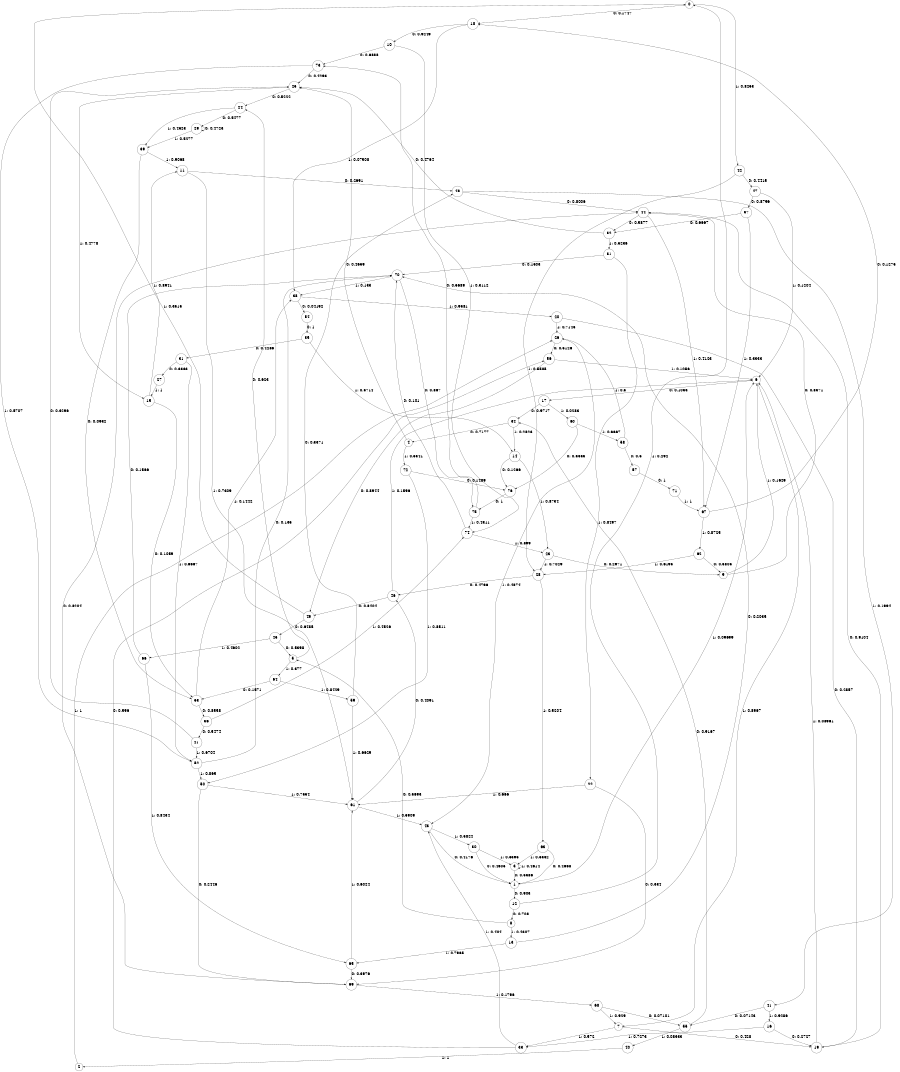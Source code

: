 digraph "ch23faceL9" {
size = "6,8.5";
ratio = "fill";
node [shape = circle];
node [fontsize = 24];
edge [fontsize = 24];
0 -> 18 [label = "0: 0.1747   "];
0 -> 42 [label = "1: 0.8253   "];
1 -> 12 [label = "0: 0.903    "];
1 -> 6 [label = "1: 0.09699  "];
2 -> 26 [label = "1: 1        "];
3 -> 1 [label = "0: 0.5386   "];
3 -> 3 [label = "1: 0.4614   "];
4 -> 25 [label = "0: 0.4659   "];
4 -> 72 [label = "1: 0.5341   "];
5 -> 24 [label = "0: 0.623    "];
5 -> 64 [label = "1: 0.377    "];
6 -> 17 [label = "0: 0.1033   "];
6 -> 7 [label = "1: 0.8967   "];
7 -> 19 [label = "0: 0.428    "];
7 -> 33 [label = "1: 0.572    "];
8 -> 5 [label = "0: 0.5693   "];
8 -> 13 [label = "1: 0.4307   "];
9 -> 44 [label = "0: 0.8371   "];
9 -> 6 [label = "1: 0.1629   "];
10 -> 73 [label = "0: 0.6888   "];
10 -> 74 [label = "1: 0.3112   "];
11 -> 48 [label = "0: 0.2691   "];
11 -> 61 [label = "1: 0.7309   "];
12 -> 8 [label = "0: 0.708    "];
12 -> 0 [label = "1: 0.292    "];
13 -> 70 [label = "0: 0.2035   "];
13 -> 65 [label = "1: 0.7965   "];
14 -> 76 [label = "0: 0.1266   "];
14 -> 23 [label = "1: 0.8734   "];
15 -> 53 [label = "0: 0.1059   "];
15 -> 11 [label = "1: 0.8941   "];
16 -> 19 [label = "0: 0.2727   "];
16 -> 33 [label = "1: 0.7273   "];
17 -> 34 [label = "0: 0.9717   "];
17 -> 60 [label = "1: 0.0283   "];
18 -> 10 [label = "0: 0.9249   "];
18 -> 38 [label = "1: 0.07508  "];
19 -> 44 [label = "0: 0.9104   "];
19 -> 6 [label = "1: 0.08961  "];
20 -> 19 [label = "0: 0.2857   "];
20 -> 26 [label = "1: 0.7143   "];
21 -> 25 [label = "0: 0.3296   "];
21 -> 52 [label = "1: 0.6704   "];
22 -> 69 [label = "0: 0.334    "];
22 -> 61 [label = "1: 0.666    "];
23 -> 9 [label = "0: 0.2971   "];
23 -> 28 [label = "1: 0.7029   "];
24 -> 29 [label = "0: 0.5477   "];
24 -> 39 [label = "1: 0.4523   "];
25 -> 24 [label = "0: 0.5222   "];
25 -> 15 [label = "1: 0.4778   "];
26 -> 56 [label = "0: 0.5126   "];
26 -> 43 [label = "1: 0.4874   "];
27 -> 15 [label = "1: 1        "];
28 -> 46 [label = "0: 0.4796   "];
28 -> 63 [label = "1: 0.5204   "];
29 -> 29 [label = "0: 0.4723   "];
29 -> 39 [label = "1: 0.5277   "];
30 -> 1 [label = "0: 0.4605   "];
30 -> 3 [label = "1: 0.5395   "];
31 -> 27 [label = "0: 0.3333   "];
31 -> 52 [label = "1: 0.6667   "];
32 -> 25 [label = "0: 0.4764   "];
32 -> 51 [label = "1: 0.5236   "];
33 -> 56 [label = "0: 0.596    "];
33 -> 43 [label = "1: 0.404    "];
34 -> 4 [label = "0: 0.7177   "];
34 -> 14 [label = "1: 0.2823   "];
35 -> 31 [label = "0: 0.4286   "];
35 -> 14 [label = "1: 0.5714   "];
36 -> 21 [label = "0: 0.5474   "];
36 -> 74 [label = "1: 0.4526   "];
37 -> 32 [label = "0: 0.6667   "];
37 -> 67 [label = "1: 0.3333   "];
38 -> 54 [label = "0: 0.04192  "];
38 -> 20 [label = "1: 0.9581   "];
39 -> 53 [label = "0: 0.0932   "];
39 -> 11 [label = "1: 0.9068   "];
40 -> 2 [label = "1: 1        "];
41 -> 55 [label = "0: 0.07143  "];
41 -> 16 [label = "1: 0.9286   "];
42 -> 47 [label = "0: 0.4415   "];
42 -> 28 [label = "1: 0.5585   "];
43 -> 1 [label = "0: 0.4176   "];
43 -> 30 [label = "1: 0.5824   "];
44 -> 32 [label = "0: 0.5877   "];
44 -> 67 [label = "1: 0.4123   "];
45 -> 5 [label = "0: 0.5398   "];
45 -> 66 [label = "1: 0.4602   "];
46 -> 49 [label = "0: 0.8404   "];
46 -> 6 [label = "1: 0.1596   "];
47 -> 37 [label = "0: 0.8796   "];
47 -> 6 [label = "1: 0.1204   "];
48 -> 44 [label = "0: 0.8006   "];
48 -> 41 [label = "1: 0.1994   "];
49 -> 45 [label = "0: 0.6485   "];
49 -> 0 [label = "1: 0.3515   "];
50 -> 69 [label = "0: 0.2446   "];
50 -> 61 [label = "1: 0.7554   "];
51 -> 70 [label = "0: 0.1503   "];
51 -> 22 [label = "1: 0.8497   "];
52 -> 70 [label = "0: 0.135    "];
52 -> 50 [label = "1: 0.865    "];
53 -> 36 [label = "0: 0.8558   "];
53 -> 38 [label = "1: 0.1442   "];
54 -> 35 [label = "0: 1        "];
55 -> 34 [label = "0: 0.9167   "];
55 -> 40 [label = "1: 0.08333  "];
56 -> 49 [label = "0: 0.8944   "];
56 -> 6 [label = "1: 0.1056   "];
57 -> 71 [label = "0: 1        "];
58 -> 57 [label = "0: 0.5      "];
58 -> 26 [label = "1: 0.5      "];
59 -> 48 [label = "0: 0.3371   "];
59 -> 61 [label = "1: 0.6629   "];
60 -> 76 [label = "0: 0.3333   "];
60 -> 58 [label = "1: 0.6667   "];
61 -> 46 [label = "0: 0.4091   "];
61 -> 43 [label = "1: 0.5909   "];
62 -> 9 [label = "0: 0.3805   "];
62 -> 28 [label = "1: 0.6195   "];
63 -> 1 [label = "0: 0.4668   "];
63 -> 3 [label = "1: 0.5332   "];
64 -> 53 [label = "0: 0.1571   "];
64 -> 59 [label = "1: 0.8429   "];
65 -> 69 [label = "0: 0.3976   "];
65 -> 61 [label = "1: 0.6024   "];
66 -> 70 [label = "0: 0.1566   "];
66 -> 65 [label = "1: 0.8434   "];
67 -> 18 [label = "0: 0.1275   "];
67 -> 62 [label = "1: 0.8725   "];
68 -> 55 [label = "0: 0.07101  "];
68 -> 7 [label = "1: 0.929    "];
69 -> 44 [label = "0: 0.8204   "];
69 -> 68 [label = "1: 0.1796   "];
70 -> 75 [label = "0: 0.867    "];
70 -> 38 [label = "1: 0.133    "];
71 -> 67 [label = "1: 1        "];
72 -> 76 [label = "0: 0.1489   "];
72 -> 50 [label = "1: 0.8511   "];
73 -> 25 [label = "0: 0.4293   "];
73 -> 52 [label = "1: 0.5707   "];
74 -> 70 [label = "0: 0.101    "];
74 -> 23 [label = "1: 0.899    "];
75 -> 73 [label = "0: 0.5689   "];
75 -> 74 [label = "1: 0.4311   "];
76 -> 75 [label = "0: 1        "];
}
